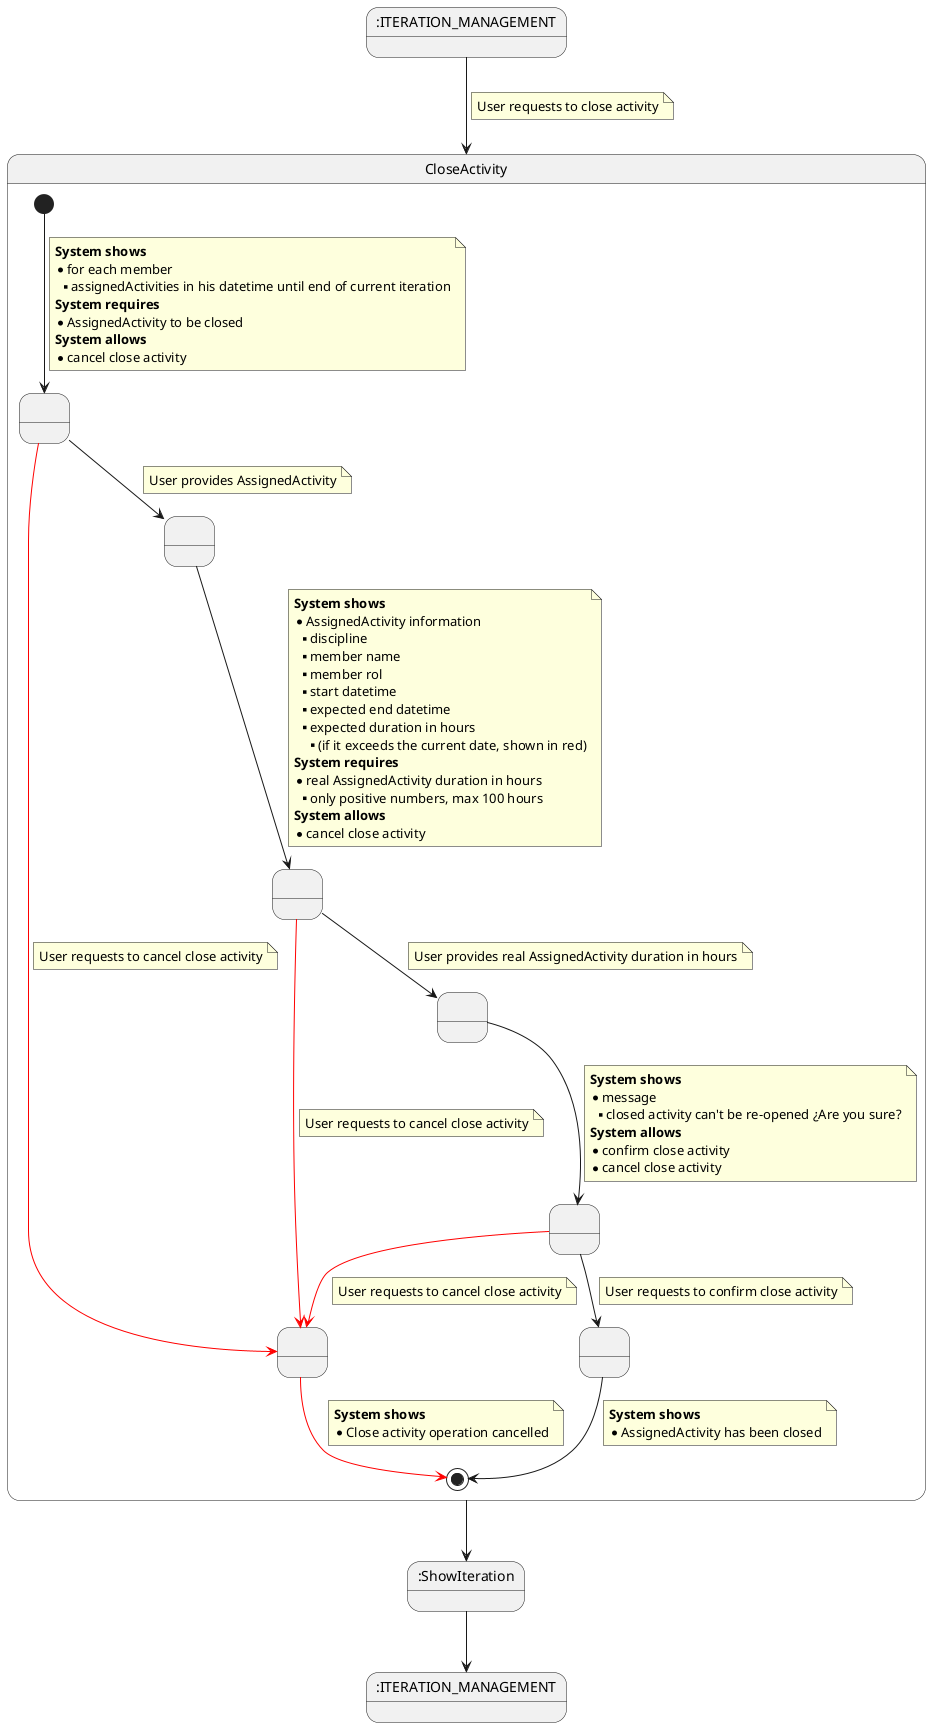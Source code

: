 @startuml

    state ITERATION_MANAGEMENT_START as ":ITERATION_MANAGEMENT"
    state ITERATION_MANAGEMENT_END as ":ITERATION_MANAGEMENT"
    state showIteration as ":ShowIteration"


    ITERATION_MANAGEMENT_START --> CloseActivity
    note on link
        User requests to close activity
    end note


    state CloseActivity {
        state 5 as " "
        state 13 as " "
        state 14 as " "
        state 16 as " "
        state 17 as " "
        state alternativeWay as " "
        state 15 as " "

    [*] --> 13
    note on link
    <b>System shows</b>
    * for each member
    **assignedActivities in his datetime until end of current iteration
    <b>System requires</b>
    * AssignedActivity to be closed
    <b>System allows</b>
    * cancel close activity
    end note

    13 -[#red]-> alternativeWay
    note on link
        User requests to cancel close activity
    end note

    13 --> 5
    note on link
        User provides AssignedActivity
    end note

    5 --> 14
    note on link
    <b>System shows</b>
    * AssignedActivity information
    ** discipline
    ** member name
    ** member rol
    ** start datetime
    ** expected end datetime
    ** expected duration in hours
    *** (if it exceeds the current date, shown in red)
    <b>System requires</b>
    * real AssignedActivity duration in hours
    ** only positive numbers, max 100 hours
    <b>System allows</b>
    * cancel close activity
    end note

    14 -[#red]-> alternativeWay
    note on link
        User requests to cancel close activity
    end note

    14 --> 16
    note on link
        User provides real AssignedActivity duration in hours
    end note

    16 --> 17
    note on link
    <b>System shows</b>
    * message
    **closed activity can't be re-opened ¿Are you sure?
    <b>System allows</b>
    *confirm close activity
    *cancel close activity
    end note

    17 --> 15
    note on link
    User requests to confirm close activity
    end note

    17 -[#red]-> alternativeWay
    note on link
    User requests to cancel close activity
    end note

    alternativeWay -[#red]-> [*]
    note on link
         <b>System shows</b>
         * Close activity operation cancelled
    end note

    15 --> [*]
    note on link
     <b>System shows</b>
     * AssignedActivity has been closed
     end note

     }

    CloseActivity -down-> showIteration

     showIteration -down-> ITERATION_MANAGEMENT_END


@enduml
